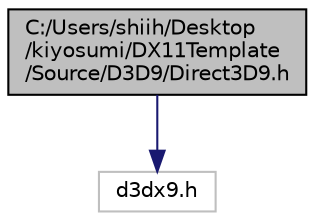 digraph "C:/Users/shiih/Desktop/kiyosumi/DX11Template/Source/D3D9/Direct3D9.h"
{
 // LATEX_PDF_SIZE
  edge [fontname="Helvetica",fontsize="10",labelfontname="Helvetica",labelfontsize="10"];
  node [fontname="Helvetica",fontsize="10",shape=record];
  Node1 [label="C:/Users/shiih/Desktop\l/kiyosumi/DX11Template\l/Source/D3D9/Direct3D9.h",height=0.2,width=0.4,color="black", fillcolor="grey75", style="filled", fontcolor="black",tooltip="Direct3D9周りを整理する"];
  Node1 -> Node2 [color="midnightblue",fontsize="10",style="solid",fontname="Helvetica"];
  Node2 [label="d3dx9.h",height=0.2,width=0.4,color="grey75", fillcolor="white", style="filled",tooltip=" "];
}
